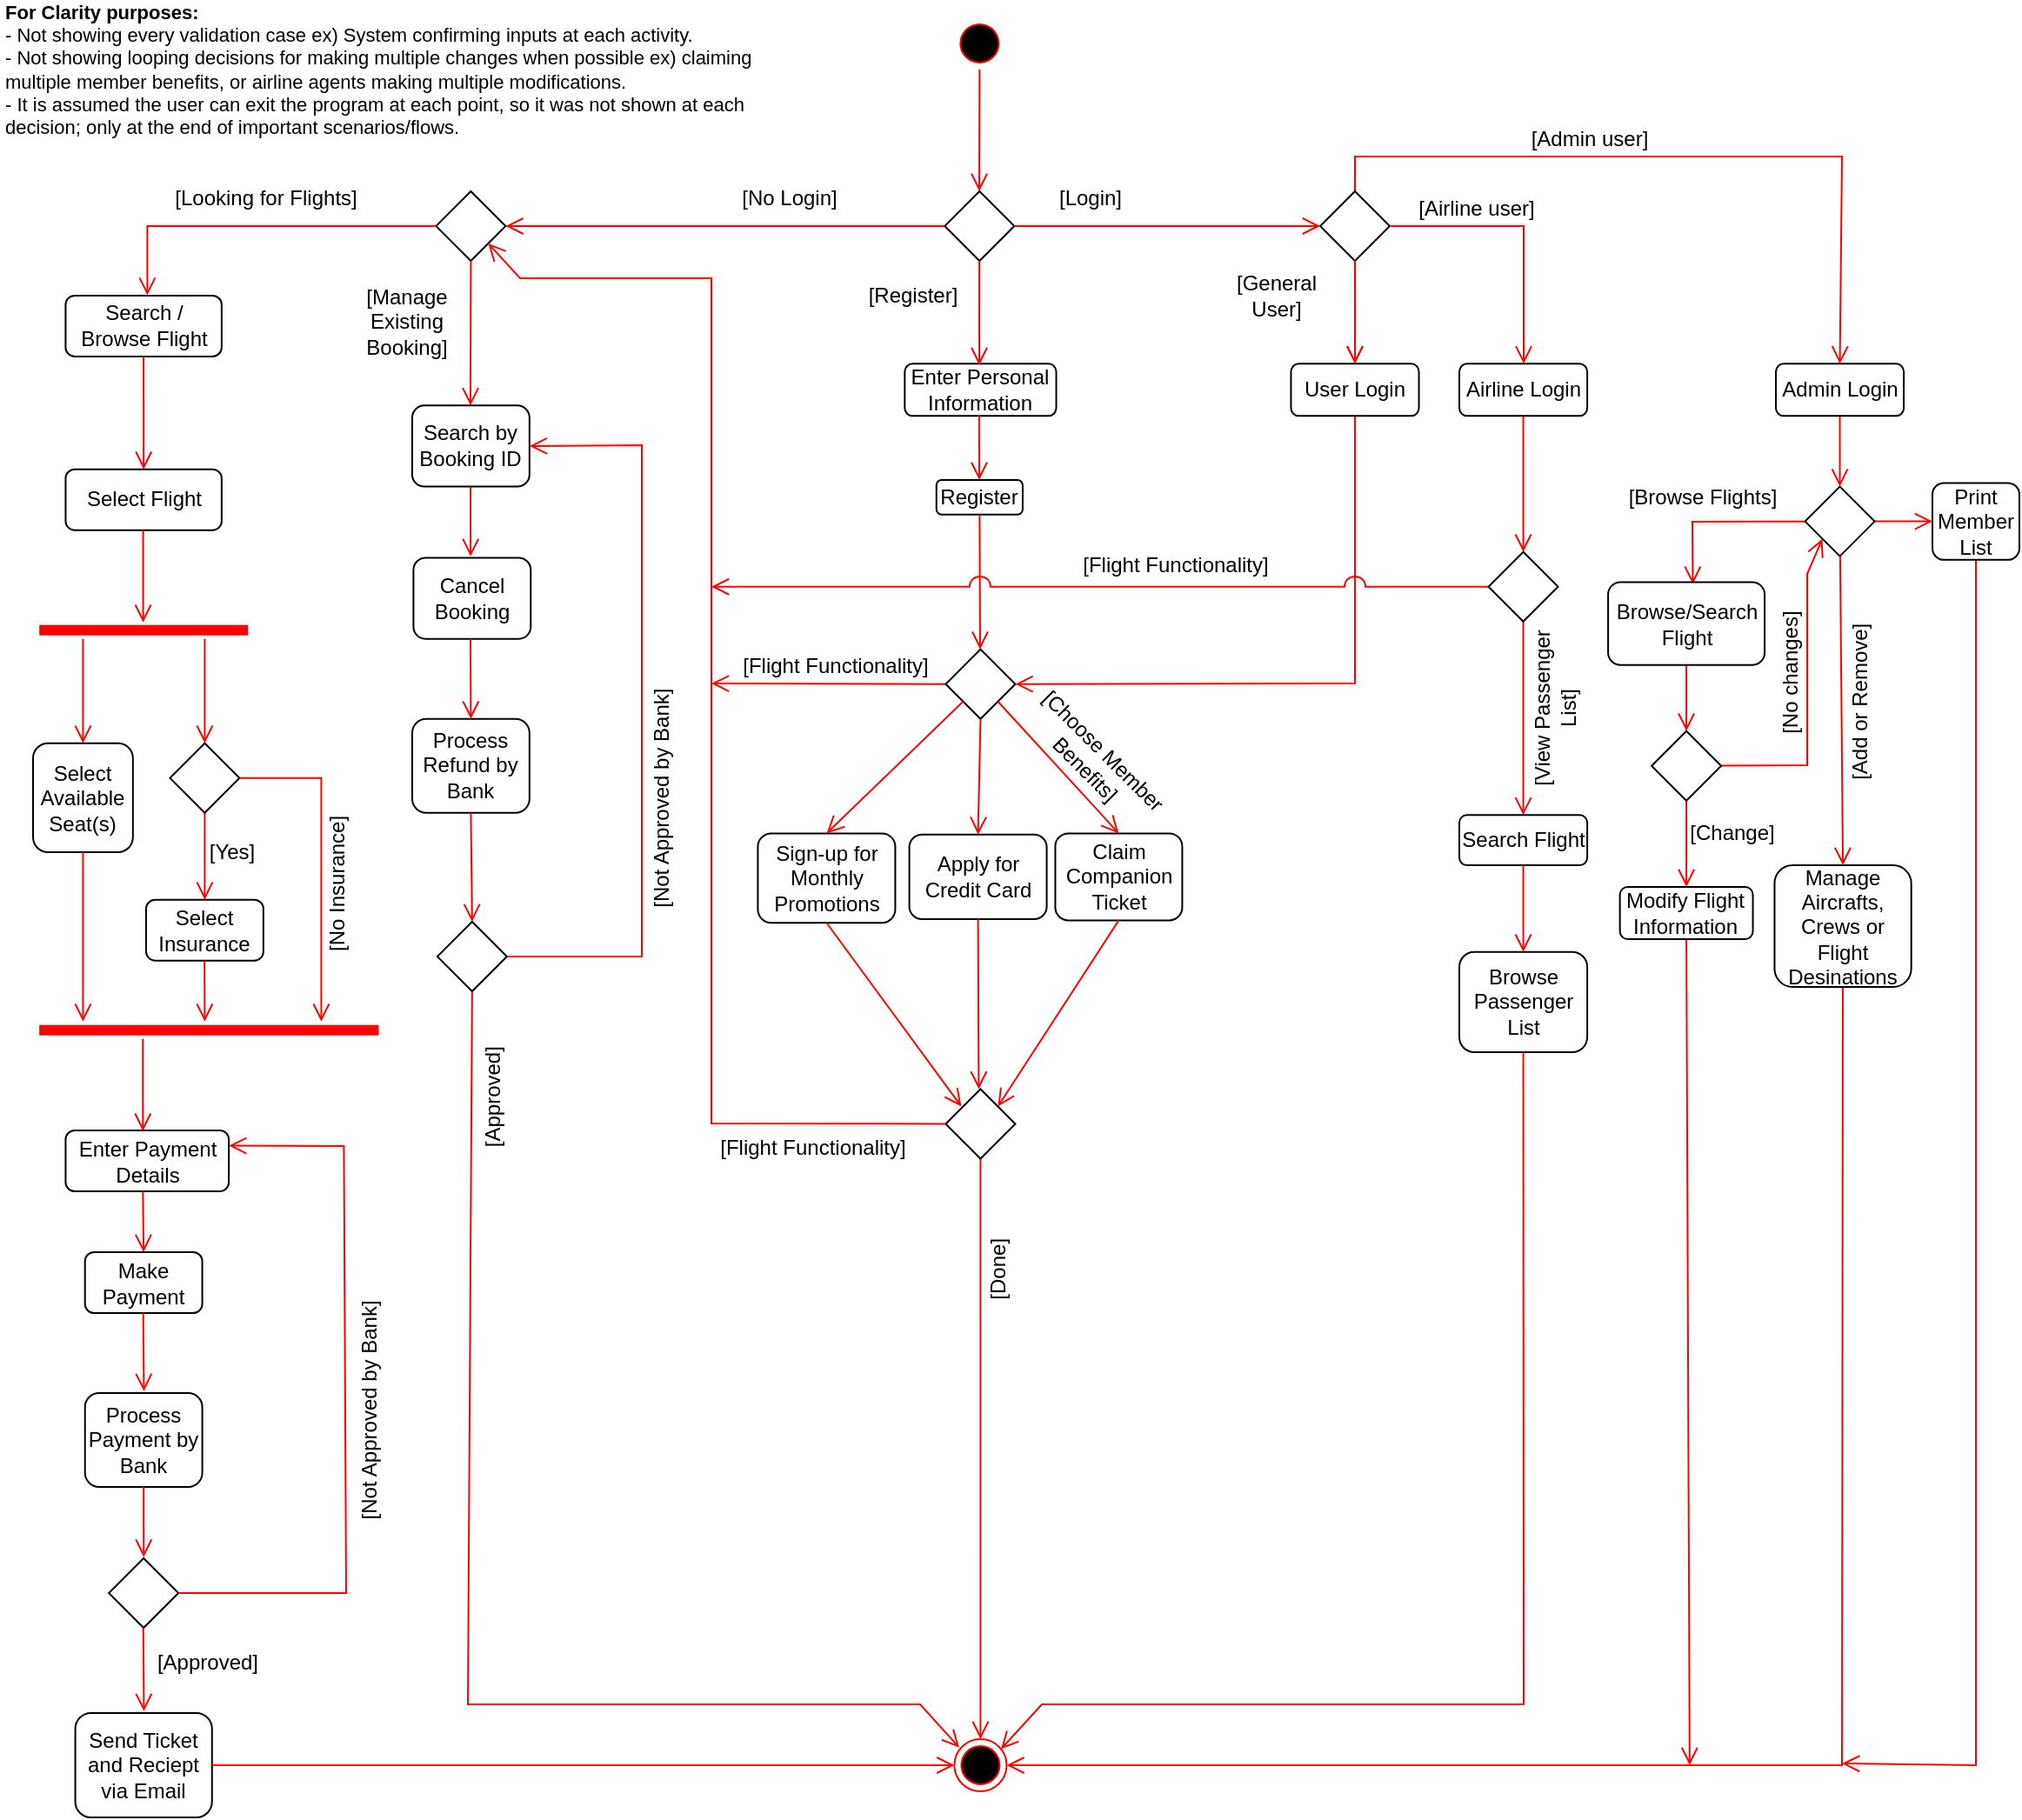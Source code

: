 <mxfile version="22.1.3" type="google">
  <diagram name="Page-1" id="e7e014a7-5840-1c2e-5031-d8a46d1fe8dd">
    <mxGraphModel grid="1" page="1" gridSize="10" guides="1" tooltips="1" connect="1" arrows="1" fold="1" pageScale="1" pageWidth="1169" pageHeight="826" background="none" math="0" shadow="0">
      <root>
        <mxCell id="0" />
        <mxCell id="1" parent="0" />
        <mxCell id="AI0DfgR88YhLpMmkbT6Z-55" value="" style="ellipse;shape=startState;fillColor=#000000;strokeColor=#ff0000;" vertex="1" parent="1">
          <mxGeometry x="549.17" y="-810" width="30" height="30" as="geometry" />
        </mxCell>
        <mxCell id="AI0DfgR88YhLpMmkbT6Z-56" value="" style="edgeStyle=elbowEdgeStyle;elbow=horizontal;verticalAlign=bottom;endArrow=open;endSize=8;strokeColor=#FF0000;endFill=1;rounded=0;exitX=0.5;exitY=1;exitDx=0;exitDy=0;" edge="1" parent="1" source="AI0DfgR88YhLpMmkbT6Z-55">
          <mxGeometry x="40" y="20" as="geometry">
            <mxPoint x="564.109" y="-710" as="targetPoint" />
            <mxPoint x="564.049" y="-750.007" as="sourcePoint" />
          </mxGeometry>
        </mxCell>
        <mxCell id="AI0DfgR88YhLpMmkbT6Z-76" value="" style="ellipse;shape=endState;fillColor=#000000;strokeColor=#ff0000" vertex="1" parent="1">
          <mxGeometry x="549.72" y="180" width="30" height="30" as="geometry" />
        </mxCell>
        <mxCell id="AI0DfgR88YhLpMmkbT6Z-80" value="" style="rhombus;whiteSpace=wrap;html=1;" vertex="1" parent="1">
          <mxGeometry x="544.17" y="-710" width="40" height="40" as="geometry" />
        </mxCell>
        <mxCell id="AI0DfgR88YhLpMmkbT6Z-107" value="" style="edgeStyle=elbowEdgeStyle;elbow=horizontal;verticalAlign=bottom;endArrow=open;endSize=8;strokeColor=#FF0000;endFill=1;rounded=0;exitX=0;exitY=0.5;exitDx=0;exitDy=0;entryX=1;entryY=0.5;entryDx=0;entryDy=0;" edge="1" parent="1" source="AI0DfgR88YhLpMmkbT6Z-80" target="AI0DfgR88YhLpMmkbT6Z-168">
          <mxGeometry x="40" y="20" as="geometry">
            <mxPoint x="301.71" y="-690" as="targetPoint" />
            <mxPoint x="446.71" y="-660" as="sourcePoint" />
          </mxGeometry>
        </mxCell>
        <mxCell id="AI0DfgR88YhLpMmkbT6Z-119" value="[Manage Existing Booking]" style="text;html=1;strokeColor=none;fillColor=none;align=center;verticalAlign=middle;whiteSpace=wrap;rounded=0;rotation=0;" vertex="1" parent="1">
          <mxGeometry x="203.71" y="-650.06" width="62" height="30" as="geometry" />
        </mxCell>
        <mxCell id="AI0DfgR88YhLpMmkbT6Z-168" value="" style="rhombus;whiteSpace=wrap;html=1;" vertex="1" parent="1">
          <mxGeometry x="251.71" y="-710" width="40" height="40" as="geometry" />
        </mxCell>
        <mxCell id="AI0DfgR88YhLpMmkbT6Z-172" value="[Looking for Flights]" style="text;html=1;strokeColor=none;fillColor=none;align=center;verticalAlign=middle;whiteSpace=wrap;rounded=0;rotation=0;" vertex="1" parent="1">
          <mxGeometry x="98.71" y="-715.74" width="110" height="20" as="geometry" />
        </mxCell>
        <mxCell id="AI0DfgR88YhLpMmkbT6Z-173" value="[No Login]" style="text;html=1;strokeColor=none;fillColor=none;align=center;verticalAlign=middle;whiteSpace=wrap;rounded=0;" vertex="1" parent="1">
          <mxGeometry x="410.0" y="-715.74" width="90" height="20" as="geometry" />
        </mxCell>
        <mxCell id="AI0DfgR88YhLpMmkbT6Z-178" value="" style="edgeStyle=elbowEdgeStyle;elbow=horizontal;verticalAlign=bottom;endArrow=open;endSize=8;strokeColor=#FF0000;endFill=1;rounded=0;exitX=0;exitY=0.5;exitDx=0;exitDy=0;entryX=0.529;entryY=-0.004;entryDx=0;entryDy=0;entryPerimeter=0;" edge="1" parent="1" source="AI0DfgR88YhLpMmkbT6Z-168" target="AI0DfgR88YhLpMmkbT6Z-179">
          <mxGeometry x="40" y="20" as="geometry">
            <mxPoint x="103.71" y="-650" as="targetPoint" />
            <mxPoint x="206.71" y="-690.32" as="sourcePoint" />
            <Array as="points">
              <mxPoint x="85.71" y="-680" />
            </Array>
          </mxGeometry>
        </mxCell>
        <mxCell id="AI0DfgR88YhLpMmkbT6Z-179" value="Search / Browse Flight" style="rounded=1;whiteSpace=wrap;html=1;" vertex="1" parent="1">
          <mxGeometry x="38.71" y="-650.06" width="89.73" height="35" as="geometry" />
        </mxCell>
        <mxCell id="S2El4AXlV4LIr7-H3Zzx-1" value="" style="endArrow=open;html=1;rounded=0;exitX=0.5;exitY=1;exitDx=0;exitDy=0;entryX=0.5;entryY=0;entryDx=0;entryDy=0;verticalAlign=bottom;strokeColor=#FF0000;endSize=8;endFill=1;" edge="1" parent="1" source="AI0DfgR88YhLpMmkbT6Z-179" target="S2El4AXlV4LIr7-H3Zzx-6">
          <mxGeometry width="50" height="50" relative="1" as="geometry">
            <mxPoint x="378.71" y="-410" as="sourcePoint" />
            <mxPoint x="83.71" y="-480" as="targetPoint" />
          </mxGeometry>
        </mxCell>
        <mxCell id="S2El4AXlV4LIr7-H3Zzx-6" value="Select Flight" style="rounded=1;whiteSpace=wrap;html=1;" vertex="1" parent="1">
          <mxGeometry x="38.72" y="-550.13" width="89.73" height="35" as="geometry" />
        </mxCell>
        <mxCell id="S2El4AXlV4LIr7-H3Zzx-8" value="" style="shape=line;html=1;strokeWidth=6;strokeColor=#ff0000;" vertex="1" parent="1">
          <mxGeometry x="23.59" y="-462.63" width="120" height="10" as="geometry" />
        </mxCell>
        <mxCell id="S2El4AXlV4LIr7-H3Zzx-10" value="" style="endArrow=open;html=1;rounded=0;exitX=0.5;exitY=1;exitDx=0;exitDy=0;entryX=0.5;entryY=0;entryDx=0;entryDy=0;verticalAlign=bottom;strokeColor=#FF0000;endSize=8;endFill=1;" edge="1" parent="1">
          <mxGeometry width="50" height="50" relative="1" as="geometry">
            <mxPoint x="83.29" y="-515.13" as="sourcePoint" />
            <mxPoint x="83.29" y="-462.13" as="targetPoint" />
          </mxGeometry>
        </mxCell>
        <mxCell id="S2El4AXlV4LIr7-H3Zzx-12" value="" style="endArrow=open;html=1;rounded=0;exitX=0.5;exitY=1;exitDx=0;exitDy=0;entryX=0.5;entryY=0;entryDx=0;entryDy=0;verticalAlign=bottom;strokeColor=#FF0000;endSize=8;endFill=1;" edge="1" parent="1">
          <mxGeometry width="50" height="50" relative="1" as="geometry">
            <mxPoint x="48.71" y="-452.63" as="sourcePoint" />
            <mxPoint x="48.71" y="-392.63" as="targetPoint" />
          </mxGeometry>
        </mxCell>
        <mxCell id="S2El4AXlV4LIr7-H3Zzx-13" value="" style="endArrow=open;html=1;rounded=0;exitX=0.5;exitY=1;exitDx=0;exitDy=0;entryX=0.5;entryY=0;entryDx=0;entryDy=0;verticalAlign=bottom;strokeColor=#FF0000;endSize=8;endFill=1;" edge="1" parent="1" target="S2El4AXlV4LIr7-H3Zzx-15">
          <mxGeometry width="50" height="50" relative="1" as="geometry">
            <mxPoint x="118.71" y="-452.63" as="sourcePoint" />
            <mxPoint x="118.71" y="-399.63" as="targetPoint" />
          </mxGeometry>
        </mxCell>
        <mxCell id="S2El4AXlV4LIr7-H3Zzx-23" value="" style="edgeStyle=orthogonalEdgeStyle;rounded=0;orthogonalLoop=1;jettySize=auto;html=1;endArrow=open;verticalAlign=bottom;strokeColor=#FF0000;endSize=8;endFill=1;" edge="1" parent="1" source="S2El4AXlV4LIr7-H3Zzx-15" target="S2El4AXlV4LIr7-H3Zzx-18">
          <mxGeometry relative="1" as="geometry" />
        </mxCell>
        <mxCell id="S2El4AXlV4LIr7-H3Zzx-15" value="" style="rhombus;whiteSpace=wrap;html=1;" vertex="1" parent="1">
          <mxGeometry x="98.71" y="-392.63" width="40" height="40" as="geometry" />
        </mxCell>
        <mxCell id="S2El4AXlV4LIr7-H3Zzx-17" value="Select Available Seat(s)" style="rounded=1;whiteSpace=wrap;html=1;" vertex="1" parent="1">
          <mxGeometry x="20.0" y="-392.63" width="57.43" height="62.63" as="geometry" />
        </mxCell>
        <mxCell id="S2El4AXlV4LIr7-H3Zzx-18" value="Select Insurance" style="rounded=1;whiteSpace=wrap;html=1;" vertex="1" parent="1">
          <mxGeometry x="85.0" y="-302.63" width="67.43" height="35" as="geometry" />
        </mxCell>
        <mxCell id="S2El4AXlV4LIr7-H3Zzx-19" value="" style="shape=line;html=1;strokeWidth=6;strokeColor=#ff0000;" vertex="1" parent="1">
          <mxGeometry x="23.57" y="-232.63" width="195.14" height="10" as="geometry" />
        </mxCell>
        <mxCell id="S2El4AXlV4LIr7-H3Zzx-20" value="" style="endArrow=open;html=1;rounded=0;verticalAlign=bottom;strokeColor=#FF0000;endSize=8;endFill=1;" edge="1" parent="1">
          <mxGeometry width="50" height="50" relative="1" as="geometry">
            <mxPoint x="138.71" y="-372.63" as="sourcePoint" />
            <mxPoint x="185.71" y="-232.63" as="targetPoint" />
            <Array as="points">
              <mxPoint x="185.71" y="-372.63" />
            </Array>
          </mxGeometry>
        </mxCell>
        <mxCell id="S2El4AXlV4LIr7-H3Zzx-24" value="" style="endArrow=open;html=1;rounded=0;exitX=0.5;exitY=1;exitDx=0;exitDy=0;verticalAlign=bottom;strokeColor=#FF0000;endSize=8;endFill=1;" edge="1" parent="1">
          <mxGeometry width="50" height="50" relative="1" as="geometry">
            <mxPoint x="118.59" y="-267.63" as="sourcePoint" />
            <mxPoint x="118.71" y="-232.63" as="targetPoint" />
          </mxGeometry>
        </mxCell>
        <mxCell id="S2El4AXlV4LIr7-H3Zzx-25" value="" style="endArrow=open;html=1;rounded=0;exitX=0.5;exitY=1;exitDx=0;exitDy=0;verticalAlign=bottom;strokeColor=#FF0000;endSize=8;endFill=1;" edge="1" parent="1" source="S2El4AXlV4LIr7-H3Zzx-17">
          <mxGeometry width="50" height="50" relative="1" as="geometry">
            <mxPoint x="48.59" y="-267.63" as="sourcePoint" />
            <mxPoint x="48.71" y="-232.63" as="targetPoint" />
          </mxGeometry>
        </mxCell>
        <mxCell id="S2El4AXlV4LIr7-H3Zzx-26" value="" style="endArrow=open;html=1;rounded=0;exitX=0.5;exitY=1;exitDx=0;exitDy=0;entryX=0.5;entryY=0;entryDx=0;entryDy=0;verticalAlign=bottom;strokeColor=#FF0000;endSize=8;endFill=1;" edge="1" parent="1">
          <mxGeometry width="50" height="50" relative="1" as="geometry">
            <mxPoint x="83.14" y="-222.63" as="sourcePoint" />
            <mxPoint x="83.14" y="-169.63" as="targetPoint" />
          </mxGeometry>
        </mxCell>
        <mxCell id="S2El4AXlV4LIr7-H3Zzx-28" value="[No Insurance]" style="text;html=1;strokeColor=none;fillColor=none;align=center;verticalAlign=middle;whiteSpace=wrap;rounded=0;rotation=-90;" vertex="1" parent="1">
          <mxGeometry x="152.43" y="-322.63" width="86.28" height="20" as="geometry" />
        </mxCell>
        <mxCell id="S2El4AXlV4LIr7-H3Zzx-32" value="Enter Payment Details" style="rounded=1;whiteSpace=wrap;html=1;" vertex="1" parent="1">
          <mxGeometry x="38.72" y="-170" width="93.85" height="35" as="geometry" />
        </mxCell>
        <mxCell id="S2El4AXlV4LIr7-H3Zzx-33" value="" style="endArrow=classic;html=1;rounded=0;exitX=0.5;exitY=1;exitDx=0;exitDy=0;entryX=0.5;entryY=0;entryDx=0;entryDy=0;" edge="1" parent="1" source="S2El4AXlV4LIr7-H3Zzx-34">
          <mxGeometry width="50" height="50" relative="1" as="geometry">
            <mxPoint x="83.16" y="-135" as="sourcePoint" />
            <mxPoint x="83.16" y="-82" as="targetPoint" />
          </mxGeometry>
        </mxCell>
        <mxCell id="S2El4AXlV4LIr7-H3Zzx-35" value="" style="endArrow=open;html=1;rounded=0;exitX=0.5;exitY=1;exitDx=0;exitDy=0;entryX=0.5;entryY=0;entryDx=0;entryDy=0;verticalAlign=bottom;strokeColor=#FF0000;endSize=8;endFill=1;" edge="1" parent="1" target="S2El4AXlV4LIr7-H3Zzx-34">
          <mxGeometry width="50" height="50" relative="1" as="geometry">
            <mxPoint x="83.16" y="-135" as="sourcePoint" />
            <mxPoint x="83.16" y="-82" as="targetPoint" />
          </mxGeometry>
        </mxCell>
        <mxCell id="S2El4AXlV4LIr7-H3Zzx-34" value="Make Payment" style="rounded=1;whiteSpace=wrap;html=1;" vertex="1" parent="1">
          <mxGeometry x="49.86" y="-100" width="67.43" height="35" as="geometry" />
        </mxCell>
        <mxCell id="S2El4AXlV4LIr7-H3Zzx-40" value="" style="endArrow=open;html=1;rounded=0;exitX=0.5;exitY=1;exitDx=0;exitDy=0;entryX=0.5;entryY=0;entryDx=0;entryDy=0;verticalAlign=bottom;strokeColor=#FF0000;endSize=8;endFill=1;" edge="1" parent="1">
          <mxGeometry width="50" height="50" relative="1" as="geometry">
            <mxPoint x="83.34" y="-65" as="sourcePoint" />
            <mxPoint x="83.75" y="-20" as="targetPoint" />
          </mxGeometry>
        </mxCell>
        <mxCell id="S2El4AXlV4LIr7-H3Zzx-41" value="Process Payment by Bank" style="rounded=1;whiteSpace=wrap;html=1;" vertex="1" parent="1">
          <mxGeometry x="49.87" y="-19" width="67.43" height="54" as="geometry" />
        </mxCell>
        <mxCell id="S2El4AXlV4LIr7-H3Zzx-43" value="[Yes]" style="text;html=1;strokeColor=none;fillColor=none;align=center;verticalAlign=middle;whiteSpace=wrap;rounded=0;" vertex="1" parent="1">
          <mxGeometry x="122.3" y="-340" width="25.13" height="20" as="geometry" />
        </mxCell>
        <mxCell id="S2El4AXlV4LIr7-H3Zzx-44" value="" style="rhombus;whiteSpace=wrap;html=1;" vertex="1" parent="1">
          <mxGeometry x="63.59" y="76" width="40" height="40" as="geometry" />
        </mxCell>
        <mxCell id="S2El4AXlV4LIr7-H3Zzx-45" value="" style="endArrow=open;html=1;rounded=0;entryX=0.501;entryY=-0.017;entryDx=0;entryDy=0;entryPerimeter=0;exitX=0.5;exitY=1;exitDx=0;exitDy=0;verticalAlign=bottom;strokeColor=#FF0000;endSize=8;endFill=1;" edge="1" parent="1" source="S2El4AXlV4LIr7-H3Zzx-41" target="S2El4AXlV4LIr7-H3Zzx-44">
          <mxGeometry width="50" height="50" relative="1" as="geometry">
            <mxPoint x="83.71" y="46" as="sourcePoint" />
            <mxPoint x="83.78" y="72" as="targetPoint" />
          </mxGeometry>
        </mxCell>
        <mxCell id="S2El4AXlV4LIr7-H3Zzx-46" value="" style="endArrow=open;html=1;rounded=0;exitX=1;exitY=0.5;exitDx=0;exitDy=0;entryX=1;entryY=0.25;entryDx=0;entryDy=0;verticalAlign=bottom;strokeColor=#FF0000;endSize=8;endFill=1;" edge="1" parent="1" source="S2El4AXlV4LIr7-H3Zzx-44" target="S2El4AXlV4LIr7-H3Zzx-32">
          <mxGeometry width="50" height="50" relative="1" as="geometry">
            <mxPoint x="103.59" y="170" as="sourcePoint" />
            <mxPoint x="132.59" y="30" as="targetPoint" />
            <Array as="points">
              <mxPoint x="200" y="96" />
              <mxPoint x="198.71" y="-161" />
            </Array>
          </mxGeometry>
        </mxCell>
        <mxCell id="S2El4AXlV4LIr7-H3Zzx-47" value="[Not Approved by Bank]" style="text;html=1;strokeColor=none;fillColor=none;align=center;verticalAlign=middle;whiteSpace=wrap;rounded=0;rotation=-90;" vertex="1" parent="1">
          <mxGeometry x="138.71" y="-19" width="150" height="20" as="geometry" />
        </mxCell>
        <mxCell id="S2El4AXlV4LIr7-H3Zzx-49" value="" style="endArrow=open;html=1;rounded=0;exitX=0.5;exitY=1;exitDx=0;exitDy=0;entryX=0.501;entryY=-0.017;entryDx=0;entryDy=0;entryPerimeter=0;verticalAlign=bottom;strokeColor=#FF0000;endSize=8;endFill=1;" edge="1" parent="1">
          <mxGeometry width="50" height="50" relative="1" as="geometry">
            <mxPoint x="83.4" y="116" as="sourcePoint" />
            <mxPoint x="83.74" y="164" as="targetPoint" />
          </mxGeometry>
        </mxCell>
        <mxCell id="S2El4AXlV4LIr7-H3Zzx-50" value="[Approved]" style="text;html=1;strokeColor=none;fillColor=none;align=center;verticalAlign=middle;whiteSpace=wrap;rounded=0;rotation=0;" vertex="1" parent="1">
          <mxGeometry x="85.43" y="126" width="71.42" height="20" as="geometry" />
        </mxCell>
        <mxCell id="S2El4AXlV4LIr7-H3Zzx-52" value="Send Ticket and Reciept via Email" style="rounded=1;whiteSpace=wrap;html=1;" vertex="1" parent="1">
          <mxGeometry x="44.29" y="165" width="78.6" height="60" as="geometry" />
        </mxCell>
        <mxCell id="S2El4AXlV4LIr7-H3Zzx-55" value="" style="endArrow=open;html=1;rounded=0;exitX=1;exitY=0.5;exitDx=0;exitDy=0;entryX=0;entryY=0.5;entryDx=0;entryDy=0;verticalAlign=bottom;strokeColor=#FF0000;endSize=8;endFill=1;" edge="1" parent="1" source="S2El4AXlV4LIr7-H3Zzx-52" target="AI0DfgR88YhLpMmkbT6Z-76">
          <mxGeometry width="50" height="50" relative="1" as="geometry">
            <mxPoint x="243.71" y="256" as="sourcePoint" />
            <mxPoint x="244.05" y="304" as="targetPoint" />
          </mxGeometry>
        </mxCell>
        <mxCell id="S2El4AXlV4LIr7-H3Zzx-61" value="" style="edgeStyle=elbowEdgeStyle;elbow=horizontal;verticalAlign=bottom;endArrow=open;endSize=8;strokeColor=#FF0000;endFill=1;rounded=0;exitX=0.5;exitY=1;exitDx=0;exitDy=0;" edge="1" parent="1" source="AI0DfgR88YhLpMmkbT6Z-168" target="S2El4AXlV4LIr7-H3Zzx-60">
          <mxGeometry x="40" y="20" as="geometry">
            <mxPoint x="273.71" y="-390" as="targetPoint" />
            <mxPoint x="271.71" y="-670" as="sourcePoint" />
            <Array as="points" />
          </mxGeometry>
        </mxCell>
        <mxCell id="S2El4AXlV4LIr7-H3Zzx-60" value="Search by Booking ID" style="rounded=1;whiteSpace=wrap;html=1;" vertex="1" parent="1">
          <mxGeometry x="237.99" y="-586.82" width="67.43" height="46.63" as="geometry" />
        </mxCell>
        <mxCell id="S2El4AXlV4LIr7-H3Zzx-63" value="" style="endArrow=open;html=1;rounded=0;labelBackgroundColor=default;strokeColor=#FF0000;align=center;verticalAlign=bottom;fontFamily=Helvetica;fontSize=11;fontColor=default;endSize=8;shape=connector;elbow=horizontal;endFill=1;" edge="1" parent="1">
          <mxGeometry width="50" height="50" relative="1" as="geometry">
            <mxPoint x="271.57" y="-540.07" as="sourcePoint" />
            <mxPoint x="271.57" y="-500.07" as="targetPoint" />
          </mxGeometry>
        </mxCell>
        <mxCell id="S2El4AXlV4LIr7-H3Zzx-65" value="Cancel Booking" style="rounded=1;whiteSpace=wrap;html=1;" vertex="1" parent="1">
          <mxGeometry x="238.71" y="-499.26" width="67.43" height="46.63" as="geometry" />
        </mxCell>
        <mxCell id="S2El4AXlV4LIr7-H3Zzx-66" value="" style="endArrow=open;html=1;rounded=0;exitX=0.5;exitY=1;exitDx=0;exitDy=0;verticalAlign=bottom;strokeColor=#FF0000;endSize=8;endFill=1;entryX=0.093;entryY=0.162;entryDx=0;entryDy=0;entryPerimeter=0;" edge="1" parent="1" source="S2El4AXlV4LIr7-H3Zzx-69" target="AI0DfgR88YhLpMmkbT6Z-76">
          <mxGeometry width="50" height="50" relative="1" as="geometry">
            <mxPoint x="272.07" y="-452.63" as="sourcePoint" />
            <mxPoint x="270" y="220" as="targetPoint" />
            <Array as="points">
              <mxPoint x="270" y="160" />
              <mxPoint x="530" y="160" />
            </Array>
          </mxGeometry>
        </mxCell>
        <mxCell id="S2El4AXlV4LIr7-H3Zzx-68" value="Process Refund by Bank" style="rounded=1;whiteSpace=wrap;html=1;" vertex="1" parent="1">
          <mxGeometry x="237.99" y="-406.63" width="67.43" height="54" as="geometry" />
        </mxCell>
        <mxCell id="S2El4AXlV4LIr7-H3Zzx-70" value="" style="endArrow=open;html=1;rounded=0;exitX=0.5;exitY=1;exitDx=0;exitDy=0;verticalAlign=bottom;strokeColor=#FF0000;endSize=8;endFill=1;entryX=0.5;entryY=0;entryDx=0;entryDy=0;" edge="1" parent="1" source="S2El4AXlV4LIr7-H3Zzx-68" target="S2El4AXlV4LIr7-H3Zzx-69">
          <mxGeometry width="50" height="50" relative="1" as="geometry">
            <mxPoint x="272" y="-353" as="sourcePoint" />
            <mxPoint x="407" y="267" as="targetPoint" />
            <Array as="points" />
          </mxGeometry>
        </mxCell>
        <mxCell id="S2El4AXlV4LIr7-H3Zzx-69" value="" style="rhombus;whiteSpace=wrap;html=1;" vertex="1" parent="1">
          <mxGeometry x="252.43" y="-290" width="40" height="40" as="geometry" />
        </mxCell>
        <mxCell id="S2El4AXlV4LIr7-H3Zzx-71" value="" style="endArrow=open;html=1;rounded=0;exitX=1;exitY=0.5;exitDx=0;exitDy=0;entryX=1;entryY=0.5;entryDx=0;entryDy=0;verticalAlign=bottom;strokeColor=#FF0000;endSize=8;endFill=1;" edge="1" parent="1" source="S2El4AXlV4LIr7-H3Zzx-69" target="S2El4AXlV4LIr7-H3Zzx-60">
          <mxGeometry width="50" height="50" relative="1" as="geometry">
            <mxPoint x="303.71" y="-267.63" as="sourcePoint" />
            <mxPoint x="332.71" y="-407.63" as="targetPoint" />
            <Array as="points">
              <mxPoint x="370" y="-270" />
              <mxPoint x="370" y="-564" />
            </Array>
          </mxGeometry>
        </mxCell>
        <mxCell id="S2El4AXlV4LIr7-H3Zzx-72" value="[Not Approved by Bank]" style="text;html=1;strokeColor=none;fillColor=none;align=center;verticalAlign=middle;whiteSpace=wrap;rounded=0;rotation=-90;" vertex="1" parent="1">
          <mxGeometry x="306.14" y="-371.32" width="150" height="20" as="geometry" />
        </mxCell>
        <mxCell id="S2El4AXlV4LIr7-H3Zzx-73" value="[Approved]" style="text;html=1;strokeColor=none;fillColor=none;align=center;verticalAlign=middle;whiteSpace=wrap;rounded=0;rotation=-90;" vertex="1" parent="1">
          <mxGeometry x="252.43" y="-200" width="64.29" height="20" as="geometry" />
        </mxCell>
        <mxCell id="S2El4AXlV4LIr7-H3Zzx-74" value="" style="endArrow=open;html=1;rounded=0;labelBackgroundColor=default;strokeColor=#FF0000;align=center;verticalAlign=bottom;fontFamily=Helvetica;fontSize=11;fontColor=default;endSize=8;shape=connector;elbow=horizontal;endFill=1;entryX=0.5;entryY=0;entryDx=0;entryDy=0;" edge="1" parent="1" target="S2El4AXlV4LIr7-H3Zzx-68">
          <mxGeometry width="50" height="50" relative="1" as="geometry">
            <mxPoint x="271.51" y="-452.63" as="sourcePoint" />
            <mxPoint x="271.51" y="-412.63" as="targetPoint" />
          </mxGeometry>
        </mxCell>
        <mxCell id="AI0DfgR88YhLpMmkbT6Z-87" value="[Register]" style="text;html=1;strokeColor=none;fillColor=none;align=center;verticalAlign=middle;whiteSpace=wrap;rounded=0;rotation=0;" vertex="1" parent="1">
          <mxGeometry x="496.71" y="-660.0" width="58" height="20" as="geometry" />
        </mxCell>
        <mxCell id="AI0DfgR88YhLpMmkbT6Z-153" value="Enter Personal Information" style="rounded=1;whiteSpace=wrap;html=1;rotation=0;" vertex="1" parent="1">
          <mxGeometry x="521.17" y="-610.82" width="87.09" height="30" as="geometry" />
        </mxCell>
        <mxCell id="AI0DfgR88YhLpMmkbT6Z-155" value="Register" style="rounded=1;whiteSpace=wrap;html=1;rotation=0;" vertex="1" parent="1">
          <mxGeometry x="539.38" y="-544" width="49.59" height="19.87" as="geometry" />
        </mxCell>
        <mxCell id="S2El4AXlV4LIr7-H3Zzx-169" style="edgeStyle=none;shape=connector;rounded=0;orthogonalLoop=1;jettySize=auto;html=1;labelBackgroundColor=default;strokeColor=#FF0000;align=center;verticalAlign=bottom;fontFamily=Helvetica;fontSize=11;fontColor=default;endArrow=open;endFill=1;endSize=8;elbow=horizontal;" edge="1" parent="1" source="AI0DfgR88YhLpMmkbT6Z-156">
          <mxGeometry relative="1" as="geometry">
            <mxPoint x="410" y="-427" as="targetPoint" />
          </mxGeometry>
        </mxCell>
        <mxCell id="AI0DfgR88YhLpMmkbT6Z-156" value="" style="rhombus;whiteSpace=wrap;html=1;rotation=90;" vertex="1" parent="1">
          <mxGeometry x="544.72" y="-446.63" width="40" height="40" as="geometry" />
        </mxCell>
        <mxCell id="AI0DfgR88YhLpMmkbT6Z-193" value="[View Passenger List]" style="text;html=1;strokeColor=none;fillColor=none;align=center;verticalAlign=middle;whiteSpace=wrap;rounded=0;rotation=-90;" vertex="1" parent="1">
          <mxGeometry x="840" y="-423" width="110" height="20" as="geometry" />
        </mxCell>
        <mxCell id="AI0DfgR88YhLpMmkbT6Z-194" value="Claim Companion Ticket" style="rounded=1;whiteSpace=wrap;html=1;rotation=0;" vertex="1" parent="1">
          <mxGeometry x="607.71" y="-340.81" width="73" height="50" as="geometry" />
        </mxCell>
        <mxCell id="AI0DfgR88YhLpMmkbT6Z-195" value="Apply for Credit Card" style="rounded=1;whiteSpace=wrap;html=1;rotation=0;" vertex="1" parent="1">
          <mxGeometry x="523.8" y="-340.13" width="79" height="48.63" as="geometry" />
        </mxCell>
        <mxCell id="AI0DfgR88YhLpMmkbT6Z-196" value="Sign-up for Monthly Promotions" style="rounded=1;whiteSpace=wrap;html=1;rotation=0;" vertex="1" parent="1">
          <mxGeometry x="436.71" y="-340.81" width="79" height="51.44" as="geometry" />
        </mxCell>
        <mxCell id="AI0DfgR88YhLpMmkbT6Z-204" value="" style="endArrow=open;html=1;rounded=0;entryX=0.5;entryY=0;entryDx=0;entryDy=0;exitX=1;exitY=0;exitDx=0;exitDy=0;verticalAlign=bottom;strokeColor=#FF0000;endSize=8;endFill=1;" edge="1" parent="1" source="AI0DfgR88YhLpMmkbT6Z-156" target="AI0DfgR88YhLpMmkbT6Z-194">
          <mxGeometry width="50" height="50" relative="1" as="geometry">
            <mxPoint x="573.71" y="-413.76" as="sourcePoint" />
            <mxPoint x="623.71" y="-363.76" as="targetPoint" />
          </mxGeometry>
        </mxCell>
        <mxCell id="AI0DfgR88YhLpMmkbT6Z-205" value="" style="endArrow=open;html=1;rounded=0;entryX=0.5;entryY=0;entryDx=0;entryDy=0;exitX=1;exitY=0.5;exitDx=0;exitDy=0;verticalAlign=bottom;strokeColor=#FF0000;endSize=8;endFill=1;" edge="1" parent="1" source="AI0DfgR88YhLpMmkbT6Z-156" target="AI0DfgR88YhLpMmkbT6Z-195">
          <mxGeometry width="50" height="50" relative="1" as="geometry">
            <mxPoint x="563.71" y="-422.76" as="sourcePoint" />
            <mxPoint x="603.71" y="-233.76" as="targetPoint" />
          </mxGeometry>
        </mxCell>
        <mxCell id="AI0DfgR88YhLpMmkbT6Z-206" value="" style="endArrow=open;html=1;rounded=0;entryX=0.5;entryY=0;entryDx=0;entryDy=0;exitX=1;exitY=1;exitDx=0;exitDy=0;verticalAlign=bottom;strokeColor=#FF0000;endSize=8;endFill=1;" edge="1" parent="1" source="AI0DfgR88YhLpMmkbT6Z-156" target="AI0DfgR88YhLpMmkbT6Z-196">
          <mxGeometry width="50" height="50" relative="1" as="geometry">
            <mxPoint x="553.71" y="-412.76" as="sourcePoint" />
            <mxPoint x="553.71" y="-233.76" as="targetPoint" />
          </mxGeometry>
        </mxCell>
        <mxCell id="S2El4AXlV4LIr7-H3Zzx-168" style="edgeStyle=none;shape=connector;rounded=0;orthogonalLoop=1;jettySize=auto;html=1;labelBackgroundColor=default;strokeColor=#FF0000;align=center;verticalAlign=bottom;fontFamily=Helvetica;fontSize=11;fontColor=default;endArrow=open;endFill=1;endSize=8;elbow=horizontal;entryX=0.5;entryY=0;entryDx=0;entryDy=0;" edge="1" parent="1" source="AI0DfgR88YhLpMmkbT6Z-208" target="AI0DfgR88YhLpMmkbT6Z-76">
          <mxGeometry relative="1" as="geometry">
            <mxPoint x="564.71" y="130.0" as="targetPoint" />
          </mxGeometry>
        </mxCell>
        <mxCell id="AI0DfgR88YhLpMmkbT6Z-208" value="" style="rhombus;whiteSpace=wrap;html=1;rotation=90;" vertex="1" parent="1">
          <mxGeometry x="544.71" y="-193.76" width="40" height="40" as="geometry" />
        </mxCell>
        <mxCell id="AI0DfgR88YhLpMmkbT6Z-210" value="" style="endArrow=open;html=1;rounded=0;entryX=0;entryY=0;entryDx=0;entryDy=0;exitX=0.5;exitY=1;exitDx=0;exitDy=0;verticalAlign=bottom;strokeColor=#FF0000;endSize=8;endFill=1;" edge="1" parent="1" source="AI0DfgR88YhLpMmkbT6Z-194" target="AI0DfgR88YhLpMmkbT6Z-208">
          <mxGeometry width="50" height="50" relative="1" as="geometry">
            <mxPoint x="563.71" y="-422.76" as="sourcePoint" />
            <mxPoint x="603.71" y="-353.76" as="targetPoint" />
          </mxGeometry>
        </mxCell>
        <mxCell id="AI0DfgR88YhLpMmkbT6Z-211" value="" style="endArrow=open;html=1;rounded=0;exitX=0.5;exitY=1;exitDx=0;exitDy=0;verticalAlign=bottom;strokeColor=#FF0000;endSize=8;endFill=1;" edge="1" parent="1" source="AI0DfgR88YhLpMmkbT6Z-195">
          <mxGeometry width="50" height="50" relative="1" as="geometry">
            <mxPoint x="603.71" y="-243.76" as="sourcePoint" />
            <mxPoint x="563.71" y="-193.76" as="targetPoint" />
          </mxGeometry>
        </mxCell>
        <mxCell id="AI0DfgR88YhLpMmkbT6Z-212" value="" style="endArrow=open;html=1;rounded=0;exitX=0.5;exitY=1;exitDx=0;exitDy=0;verticalAlign=bottom;strokeColor=#FF0000;endSize=8;endFill=1;" edge="1" parent="1" source="AI0DfgR88YhLpMmkbT6Z-196">
          <mxGeometry width="50" height="50" relative="1" as="geometry">
            <mxPoint x="553.71" y="-243.76" as="sourcePoint" />
            <mxPoint x="553.71" y="-183.76" as="targetPoint" />
          </mxGeometry>
        </mxCell>
        <mxCell id="AI0DfgR88YhLpMmkbT6Z-222" value="[Flight Functionality]" style="text;html=1;strokeColor=none;fillColor=none;align=center;verticalAlign=middle;whiteSpace=wrap;rounded=0;rotation=0;" vertex="1" parent="1">
          <mxGeometry x="410" y="-170" width="116.71" height="20" as="geometry" />
        </mxCell>
        <mxCell id="S2El4AXlV4LIr7-H3Zzx-4" value="" style="endArrow=none;html=1;rounded=0;entryX=0.5;entryY=1;entryDx=0;entryDy=0;verticalAlign=bottom;strokeColor=#FF0000;endSize=8;endFill=0;startArrow=open;startFill=0;exitX=1;exitY=1;exitDx=0;exitDy=0;startSize=8;" edge="1" parent="1" source="AI0DfgR88YhLpMmkbT6Z-168" target="AI0DfgR88YhLpMmkbT6Z-208">
          <mxGeometry width="50" height="50" relative="1" as="geometry">
            <mxPoint x="457" y="-126" as="sourcePoint" />
            <mxPoint x="497" y="-36" as="targetPoint" />
            <Array as="points">
              <mxPoint x="300" y="-660" />
              <mxPoint x="410" y="-660" />
              <mxPoint x="410" y="-174" />
            </Array>
          </mxGeometry>
        </mxCell>
        <mxCell id="S2El4AXlV4LIr7-H3Zzx-79" value="" style="edgeStyle=elbowEdgeStyle;elbow=horizontal;verticalAlign=bottom;endArrow=open;endSize=8;strokeColor=#FF0000;endFill=1;rounded=0;exitX=0.5;exitY=1;exitDx=0;exitDy=0;" edge="1" parent="1">
          <mxGeometry x="40" y="20" as="geometry">
            <mxPoint x="564" y="-610" as="targetPoint" />
            <mxPoint x="564.03" y="-669.82" as="sourcePoint" />
            <Array as="points" />
          </mxGeometry>
        </mxCell>
        <mxCell id="S2El4AXlV4LIr7-H3Zzx-80" value="[Login]" style="text;html=1;strokeColor=none;fillColor=none;align=center;verticalAlign=middle;whiteSpace=wrap;rounded=0;rotation=0;" vertex="1" parent="1">
          <mxGeometry x="602.8" y="-715.74" width="50" height="20" as="geometry" />
        </mxCell>
        <mxCell id="S2El4AXlV4LIr7-H3Zzx-90" value="" style="edgeStyle=elbowEdgeStyle;elbow=horizontal;verticalAlign=bottom;endArrow=open;endSize=8;strokeColor=#FF0000;endFill=1;rounded=0;exitX=0.491;exitY=0.976;exitDx=0;exitDy=0;entryX=0.5;entryY=0;entryDx=0;entryDy=0;exitPerimeter=0;" edge="1" parent="1" source="AI0DfgR88YhLpMmkbT6Z-153" target="AI0DfgR88YhLpMmkbT6Z-155">
          <mxGeometry x="40" y="20" as="geometry">
            <mxPoint x="563.18" y="-497.82" as="targetPoint" />
            <mxPoint x="563.18" y="-580.82" as="sourcePoint" />
            <Array as="points" />
          </mxGeometry>
        </mxCell>
        <mxCell id="S2El4AXlV4LIr7-H3Zzx-91" value="" style="edgeStyle=elbowEdgeStyle;elbow=horizontal;verticalAlign=bottom;endArrow=open;endSize=8;strokeColor=#FF0000;endFill=1;rounded=0;exitX=0.5;exitY=1;exitDx=0;exitDy=0;entryX=0;entryY=0.5;entryDx=0;entryDy=0;" edge="1" parent="1" source="AI0DfgR88YhLpMmkbT6Z-155" target="AI0DfgR88YhLpMmkbT6Z-156">
          <mxGeometry x="40" y="20" as="geometry">
            <mxPoint x="574" y="-510" as="targetPoint" />
            <mxPoint x="574" y="-548" as="sourcePoint" />
            <Array as="points" />
          </mxGeometry>
        </mxCell>
        <mxCell id="S2El4AXlV4LIr7-H3Zzx-102" value="" style="edgeStyle=none;shape=connector;rounded=0;orthogonalLoop=1;jettySize=auto;html=1;labelBackgroundColor=default;strokeColor=#FF0000;align=center;verticalAlign=bottom;fontFamily=Helvetica;fontSize=11;fontColor=default;endArrow=open;endFill=1;endSize=8;elbow=horizontal;" edge="1" parent="1" source="S2El4AXlV4LIr7-H3Zzx-93" target="S2El4AXlV4LIr7-H3Zzx-95">
          <mxGeometry relative="1" as="geometry" />
        </mxCell>
        <mxCell id="S2El4AXlV4LIr7-H3Zzx-105" style="edgeStyle=none;shape=connector;rounded=0;orthogonalLoop=1;jettySize=auto;html=1;entryX=0.5;entryY=0;entryDx=0;entryDy=0;labelBackgroundColor=default;strokeColor=#FF0000;align=center;verticalAlign=bottom;fontFamily=Helvetica;fontSize=11;fontColor=default;endArrow=open;endFill=1;endSize=8;elbow=horizontal;" edge="1" parent="1" source="S2El4AXlV4LIr7-H3Zzx-93" target="S2El4AXlV4LIr7-H3Zzx-97">
          <mxGeometry relative="1" as="geometry">
            <Array as="points">
              <mxPoint x="780" y="-730" />
              <mxPoint x="1060" y="-730" />
            </Array>
          </mxGeometry>
        </mxCell>
        <mxCell id="S2El4AXlV4LIr7-H3Zzx-93" value="" style="rhombus;whiteSpace=wrap;html=1;" vertex="1" parent="1">
          <mxGeometry x="760.0" y="-710" width="40" height="40" as="geometry" />
        </mxCell>
        <mxCell id="S2El4AXlV4LIr7-H3Zzx-94" value="" style="edgeStyle=elbowEdgeStyle;elbow=horizontal;verticalAlign=bottom;endArrow=open;endSize=8;strokeColor=#FF0000;endFill=1;rounded=0;entryX=0;entryY=0.5;entryDx=0;entryDy=0;exitX=1;exitY=0.5;exitDx=0;exitDy=0;" edge="1" parent="1" source="AI0DfgR88YhLpMmkbT6Z-80" target="S2El4AXlV4LIr7-H3Zzx-93">
          <mxGeometry x="40" y="20" as="geometry">
            <mxPoint x="574" y="-600" as="targetPoint" />
            <mxPoint x="590" y="-690" as="sourcePoint" />
            <Array as="points" />
          </mxGeometry>
        </mxCell>
        <mxCell id="S2El4AXlV4LIr7-H3Zzx-100" style="edgeStyle=none;shape=connector;rounded=0;orthogonalLoop=1;jettySize=auto;html=1;entryX=0.5;entryY=0;entryDx=0;entryDy=0;labelBackgroundColor=default;strokeColor=#FF0000;align=center;verticalAlign=bottom;fontFamily=Helvetica;fontSize=11;fontColor=default;endArrow=open;endFill=1;endSize=8;elbow=horizontal;" edge="1" parent="1" source="S2El4AXlV4LIr7-H3Zzx-95" target="AI0DfgR88YhLpMmkbT6Z-156">
          <mxGeometry relative="1" as="geometry">
            <Array as="points">
              <mxPoint x="780" y="-427" />
            </Array>
          </mxGeometry>
        </mxCell>
        <mxCell id="S2El4AXlV4LIr7-H3Zzx-95" value="User Login" style="rounded=1;whiteSpace=wrap;html=1;rotation=0;" vertex="1" parent="1">
          <mxGeometry x="743.22" y="-610.82" width="73.55" height="30" as="geometry" />
        </mxCell>
        <mxCell id="S2El4AXlV4LIr7-H3Zzx-109" style="edgeStyle=none;shape=connector;rounded=0;orthogonalLoop=1;jettySize=auto;html=1;labelBackgroundColor=default;strokeColor=#FF0000;align=center;verticalAlign=bottom;fontFamily=Helvetica;fontSize=11;fontColor=default;endArrow=open;endFill=1;endSize=8;elbow=horizontal;entryX=0;entryY=0.5;entryDx=0;entryDy=0;" edge="1" parent="1" source="S2El4AXlV4LIr7-H3Zzx-96" target="S2El4AXlV4LIr7-H3Zzx-110">
          <mxGeometry relative="1" as="geometry">
            <mxPoint x="876.775" y="-500" as="targetPoint" />
          </mxGeometry>
        </mxCell>
        <mxCell id="S2El4AXlV4LIr7-H3Zzx-96" value="Airline Login" style="rounded=1;whiteSpace=wrap;html=1;rotation=0;" vertex="1" parent="1">
          <mxGeometry x="840" y="-610.82" width="73.55" height="30" as="geometry" />
        </mxCell>
        <mxCell id="S2El4AXlV4LIr7-H3Zzx-130" style="edgeStyle=none;shape=connector;rounded=0;orthogonalLoop=1;jettySize=auto;html=1;entryX=0;entryY=0.5;entryDx=0;entryDy=0;labelBackgroundColor=default;strokeColor=#FF0000;align=center;verticalAlign=bottom;fontFamily=Helvetica;fontSize=11;fontColor=default;endArrow=open;endFill=1;endSize=8;elbow=horizontal;" edge="1" parent="1" source="S2El4AXlV4LIr7-H3Zzx-97" target="S2El4AXlV4LIr7-H3Zzx-122">
          <mxGeometry relative="1" as="geometry" />
        </mxCell>
        <mxCell id="S2El4AXlV4LIr7-H3Zzx-97" value="Admin Login" style="rounded=1;whiteSpace=wrap;html=1;rotation=0;" vertex="1" parent="1">
          <mxGeometry x="1022" y="-610.82" width="73.55" height="30" as="geometry" />
        </mxCell>
        <mxCell id="S2El4AXlV4LIr7-H3Zzx-99" value="" style="edgeStyle=elbowEdgeStyle;elbow=horizontal;verticalAlign=bottom;endArrow=open;endSize=8;strokeColor=#FF0000;endFill=1;rounded=0;exitX=0.5;exitY=1;exitDx=0;exitDy=0;" edge="1" parent="1">
          <mxGeometry x="40" y="20" as="geometry">
            <mxPoint x="779.94" y="-610.82" as="targetPoint" />
            <mxPoint x="779.97" y="-670.64" as="sourcePoint" />
            <Array as="points" />
          </mxGeometry>
        </mxCell>
        <mxCell id="S2El4AXlV4LIr7-H3Zzx-101" value="[General User]" style="text;html=1;strokeColor=none;fillColor=none;align=center;verticalAlign=middle;whiteSpace=wrap;rounded=0;rotation=0;" vertex="1" parent="1">
          <mxGeometry x="710" y="-660" width="50" height="20" as="geometry" />
        </mxCell>
        <mxCell id="S2El4AXlV4LIr7-H3Zzx-103" value="" style="edgeStyle=elbowEdgeStyle;elbow=horizontal;verticalAlign=bottom;endArrow=open;endSize=8;strokeColor=#FF0000;endFill=1;rounded=0;exitX=1;exitY=0.5;exitDx=0;exitDy=0;entryX=0.5;entryY=0;entryDx=0;entryDy=0;" edge="1" parent="1" source="S2El4AXlV4LIr7-H3Zzx-93" target="S2El4AXlV4LIr7-H3Zzx-96">
          <mxGeometry x="40" y="20" as="geometry">
            <mxPoint x="789.94" y="-600.82" as="targetPoint" />
            <mxPoint x="789.97" y="-660.64" as="sourcePoint" />
            <Array as="points">
              <mxPoint x="877" y="-660" />
            </Array>
          </mxGeometry>
        </mxCell>
        <mxCell id="S2El4AXlV4LIr7-H3Zzx-106" value="[Admin user]" style="text;html=1;strokeColor=none;fillColor=none;align=center;verticalAlign=middle;whiteSpace=wrap;rounded=0;rotation=0;" vertex="1" parent="1">
          <mxGeometry x="880" y="-750" width="70" height="20" as="geometry" />
        </mxCell>
        <mxCell id="S2El4AXlV4LIr7-H3Zzx-108" value="[Airline user]" style="text;html=1;strokeColor=none;fillColor=none;align=center;verticalAlign=middle;whiteSpace=wrap;rounded=0;rotation=0;" vertex="1" parent="1">
          <mxGeometry x="810" y="-710" width="80" height="20" as="geometry" />
        </mxCell>
        <mxCell id="S2El4AXlV4LIr7-H3Zzx-112" style="edgeStyle=none;shape=connector;rounded=0;orthogonalLoop=1;jettySize=auto;html=1;labelBackgroundColor=default;strokeColor=#FF0000;align=center;verticalAlign=bottom;fontFamily=Helvetica;fontSize=11;fontColor=default;endArrow=open;endFill=1;endSize=8;elbow=horizontal;entryX=0.5;entryY=0;entryDx=0;entryDy=0;" edge="1" parent="1" source="S2El4AXlV4LIr7-H3Zzx-110" target="S2El4AXlV4LIr7-H3Zzx-120">
          <mxGeometry relative="1" as="geometry">
            <mxPoint x="876.77" y="-390" as="targetPoint" />
          </mxGeometry>
        </mxCell>
        <mxCell id="S2El4AXlV4LIr7-H3Zzx-170" style="edgeStyle=none;shape=connector;rounded=0;orthogonalLoop=1;jettySize=auto;html=1;labelBackgroundColor=default;strokeColor=#FF0000;align=center;verticalAlign=bottom;fontFamily=Helvetica;fontSize=11;fontColor=default;endArrow=open;endFill=1;endSize=8;elbow=horizontal;jumpStyle=arc;jumpSize=12;" edge="1" parent="1" source="S2El4AXlV4LIr7-H3Zzx-110">
          <mxGeometry relative="1" as="geometry">
            <mxPoint x="410" y="-482.63" as="targetPoint" />
          </mxGeometry>
        </mxCell>
        <mxCell id="S2El4AXlV4LIr7-H3Zzx-110" value="" style="rhombus;whiteSpace=wrap;html=1;rotation=90;" vertex="1" parent="1">
          <mxGeometry x="856.77" y="-502.63" width="40" height="40" as="geometry" />
        </mxCell>
        <mxCell id="S2El4AXlV4LIr7-H3Zzx-115" value="Browse Passenger List" style="rounded=1;whiteSpace=wrap;html=1;rotation=0;" vertex="1" parent="1">
          <mxGeometry x="840" y="-272.63" width="73.55" height="57.63" as="geometry" />
        </mxCell>
        <mxCell id="S2El4AXlV4LIr7-H3Zzx-116" style="edgeStyle=none;shape=connector;rounded=0;orthogonalLoop=1;jettySize=auto;html=1;labelBackgroundColor=default;strokeColor=#FF0000;align=center;verticalAlign=bottom;fontFamily=Helvetica;fontSize=11;fontColor=default;endArrow=open;endFill=1;endSize=8;elbow=horizontal;exitX=0.5;exitY=1;exitDx=0;exitDy=0;entryX=0.891;entryY=0.193;entryDx=0;entryDy=0;entryPerimeter=0;" edge="1" parent="1" source="S2El4AXlV4LIr7-H3Zzx-115" target="AI0DfgR88YhLpMmkbT6Z-76">
          <mxGeometry relative="1" as="geometry">
            <mxPoint x="440" y="180" as="targetPoint" />
            <mxPoint x="876.5" y="-323" as="sourcePoint" />
            <Array as="points">
              <mxPoint x="877" y="160" />
              <mxPoint x="600" y="160" />
            </Array>
          </mxGeometry>
        </mxCell>
        <mxCell id="S2El4AXlV4LIr7-H3Zzx-119" value="[Flight Functionality]" style="text;html=1;strokeColor=none;fillColor=none;align=center;verticalAlign=middle;whiteSpace=wrap;rounded=0;rotation=0;" vertex="1" parent="1">
          <mxGeometry x="610.95" y="-505.26" width="132.27" height="20" as="geometry" />
        </mxCell>
        <mxCell id="S2El4AXlV4LIr7-H3Zzx-120" value="Search Flight" style="rounded=1;whiteSpace=wrap;html=1;rotation=0;" vertex="1" parent="1">
          <mxGeometry x="840" y="-351.32" width="73.55" height="28.82" as="geometry" />
        </mxCell>
        <mxCell id="S2El4AXlV4LIr7-H3Zzx-121" style="edgeStyle=none;shape=connector;rounded=0;orthogonalLoop=1;jettySize=auto;html=1;labelBackgroundColor=default;strokeColor=#FF0000;align=center;verticalAlign=bottom;fontFamily=Helvetica;fontSize=11;fontColor=default;endArrow=open;endFill=1;endSize=8;elbow=horizontal;entryX=0.5;entryY=0;entryDx=0;entryDy=0;exitX=0.5;exitY=1;exitDx=0;exitDy=0;" edge="1" parent="1" source="S2El4AXlV4LIr7-H3Zzx-120" target="S2El4AXlV4LIr7-H3Zzx-115">
          <mxGeometry relative="1" as="geometry">
            <mxPoint x="877" y="-268.69" as="targetPoint" />
            <mxPoint x="876.54" y="-323.69" as="sourcePoint" />
          </mxGeometry>
        </mxCell>
        <mxCell id="S2El4AXlV4LIr7-H3Zzx-129" style="edgeStyle=none;shape=connector;rounded=0;orthogonalLoop=1;jettySize=auto;html=1;entryX=0;entryY=0.5;entryDx=0;entryDy=0;labelBackgroundColor=default;strokeColor=#FF0000;align=center;verticalAlign=bottom;fontFamily=Helvetica;fontSize=11;fontColor=default;endArrow=open;endFill=1;endSize=8;elbow=horizontal;" edge="1" parent="1" source="S2El4AXlV4LIr7-H3Zzx-122" target="S2El4AXlV4LIr7-H3Zzx-127">
          <mxGeometry relative="1" as="geometry" />
        </mxCell>
        <mxCell id="S2El4AXlV4LIr7-H3Zzx-136" style="edgeStyle=none;shape=connector;rounded=0;orthogonalLoop=1;jettySize=auto;html=1;labelBackgroundColor=default;strokeColor=#FF0000;align=center;verticalAlign=bottom;fontFamily=Helvetica;fontSize=11;fontColor=default;endArrow=open;endFill=1;endSize=8;elbow=horizontal;entryX=0.541;entryY=0.024;entryDx=0;entryDy=0;entryPerimeter=0;" edge="1" parent="1" source="S2El4AXlV4LIr7-H3Zzx-122" target="S2El4AXlV4LIr7-H3Zzx-137">
          <mxGeometry relative="1" as="geometry">
            <mxPoint x="962" y="-480" as="targetPoint" />
            <Array as="points">
              <mxPoint x="974" y="-520" />
            </Array>
          </mxGeometry>
        </mxCell>
        <mxCell id="S2El4AXlV4LIr7-H3Zzx-122" value="" style="rhombus;whiteSpace=wrap;html=1;rotation=90;" vertex="1" parent="1">
          <mxGeometry x="1038.78" y="-540.19" width="40" height="40" as="geometry" />
        </mxCell>
        <mxCell id="S2El4AXlV4LIr7-H3Zzx-174" style="edgeStyle=none;shape=connector;rounded=0;orthogonalLoop=1;jettySize=auto;html=1;entryX=1;entryY=0.5;entryDx=0;entryDy=0;labelBackgroundColor=default;strokeColor=#FF0000;align=center;verticalAlign=bottom;fontFamily=Helvetica;fontSize=11;fontColor=default;endArrow=open;endFill=1;endSize=8;elbow=horizontal;" edge="1" parent="1" source="S2El4AXlV4LIr7-H3Zzx-123" target="AI0DfgR88YhLpMmkbT6Z-76">
          <mxGeometry relative="1" as="geometry">
            <Array as="points">
              <mxPoint x="1060" y="195" />
            </Array>
          </mxGeometry>
        </mxCell>
        <mxCell id="S2El4AXlV4LIr7-H3Zzx-123" value="Manage Aircrafts, Crews or Flight Desinations" style="rounded=1;whiteSpace=wrap;html=1;rotation=0;" vertex="1" parent="1">
          <mxGeometry x="1021.23" y="-322.5" width="78.6" height="70" as="geometry" />
        </mxCell>
        <mxCell id="S2El4AXlV4LIr7-H3Zzx-167" style="edgeStyle=none;shape=connector;rounded=0;orthogonalLoop=1;jettySize=auto;html=1;labelBackgroundColor=default;strokeColor=#FF0000;align=center;verticalAlign=bottom;fontFamily=Helvetica;fontSize=11;fontColor=default;endArrow=open;endFill=1;endSize=8;elbow=horizontal;" edge="1" parent="1">
          <mxGeometry relative="1" as="geometry">
            <mxPoint x="1060" y="194" as="targetPoint" />
            <mxPoint x="1137" y="-504.08" as="sourcePoint" />
            <Array as="points">
              <mxPoint x="1137" y="195" />
            </Array>
          </mxGeometry>
        </mxCell>
        <mxCell id="S2El4AXlV4LIr7-H3Zzx-127" value="Print Member List" style="rounded=1;whiteSpace=wrap;html=1;rotation=0;" vertex="1" parent="1">
          <mxGeometry x="1112" y="-542.3" width="50" height="44.22" as="geometry" />
        </mxCell>
        <mxCell id="S2El4AXlV4LIr7-H3Zzx-135" value="" style="edgeStyle=none;shape=connector;rounded=0;orthogonalLoop=1;jettySize=auto;html=1;entryX=0.5;entryY=0;entryDx=0;entryDy=0;labelBackgroundColor=default;strokeColor=#FF0000;align=center;verticalAlign=bottom;fontFamily=Helvetica;fontSize=11;fontColor=default;endArrow=open;endFill=1;endSize=8;elbow=horizontal;" edge="1" parent="1" source="S2El4AXlV4LIr7-H3Zzx-122" target="S2El4AXlV4LIr7-H3Zzx-123">
          <mxGeometry relative="1" as="geometry">
            <mxPoint x="1058" y="-500" as="sourcePoint" />
            <mxPoint x="1058.78" y="-198.65" as="targetPoint" />
          </mxGeometry>
        </mxCell>
        <mxCell id="S2El4AXlV4LIr7-H3Zzx-140" style="edgeStyle=none;shape=connector;rounded=0;orthogonalLoop=1;jettySize=auto;html=1;entryX=0;entryY=0.5;entryDx=0;entryDy=0;labelBackgroundColor=default;strokeColor=#FF0000;align=center;verticalAlign=bottom;fontFamily=Helvetica;fontSize=11;fontColor=default;endArrow=open;endFill=1;endSize=8;elbow=horizontal;" edge="1" parent="1" source="S2El4AXlV4LIr7-H3Zzx-137" target="S2El4AXlV4LIr7-H3Zzx-138">
          <mxGeometry relative="1" as="geometry" />
        </mxCell>
        <mxCell id="S2El4AXlV4LIr7-H3Zzx-137" value="Browse/Search Flight" style="rounded=1;whiteSpace=wrap;html=1;rotation=0;" vertex="1" parent="1">
          <mxGeometry x="925.55" y="-485.26" width="90" height="47.63" as="geometry" />
        </mxCell>
        <mxCell id="S2El4AXlV4LIr7-H3Zzx-141" style="edgeStyle=none;shape=connector;rounded=0;orthogonalLoop=1;jettySize=auto;html=1;entryX=0.5;entryY=0;entryDx=0;entryDy=0;labelBackgroundColor=default;strokeColor=#FF0000;align=center;verticalAlign=bottom;fontFamily=Helvetica;fontSize=11;fontColor=default;endArrow=open;endFill=1;endSize=8;elbow=horizontal;" edge="1" parent="1" source="S2El4AXlV4LIr7-H3Zzx-138" target="S2El4AXlV4LIr7-H3Zzx-139">
          <mxGeometry relative="1" as="geometry" />
        </mxCell>
        <mxCell id="S2El4AXlV4LIr7-H3Zzx-142" style="edgeStyle=none;shape=connector;rounded=0;orthogonalLoop=1;jettySize=auto;html=1;labelBackgroundColor=default;strokeColor=#FF0000;align=center;verticalAlign=bottom;fontFamily=Helvetica;fontSize=11;fontColor=default;endArrow=open;endFill=1;endSize=8;elbow=horizontal;entryX=1;entryY=1;entryDx=0;entryDy=0;" edge="1" parent="1" source="S2El4AXlV4LIr7-H3Zzx-138" target="S2El4AXlV4LIr7-H3Zzx-122">
          <mxGeometry relative="1" as="geometry">
            <mxPoint x="1040" y="-490" as="targetPoint" />
            <Array as="points">
              <mxPoint x="1040" y="-380" />
              <mxPoint x="1040" y="-490" />
            </Array>
          </mxGeometry>
        </mxCell>
        <mxCell id="S2El4AXlV4LIr7-H3Zzx-138" value="" style="rhombus;whiteSpace=wrap;html=1;rotation=90;" vertex="1" parent="1">
          <mxGeometry x="950.55" y="-399.63" width="40" height="40" as="geometry" />
        </mxCell>
        <mxCell id="S2El4AXlV4LIr7-H3Zzx-162" style="edgeStyle=none;shape=connector;rounded=0;orthogonalLoop=1;jettySize=auto;html=1;labelBackgroundColor=default;strokeColor=#FF0000;align=center;verticalAlign=bottom;fontFamily=Helvetica;fontSize=11;fontColor=default;endArrow=open;endFill=1;endSize=8;elbow=horizontal;exitX=0.5;exitY=1;exitDx=0;exitDy=0;" edge="1" parent="1" source="S2El4AXlV4LIr7-H3Zzx-139">
          <mxGeometry relative="1" as="geometry">
            <mxPoint x="972.43" y="195" as="targetPoint" />
            <mxPoint x="972.0" y="-245" as="sourcePoint" />
          </mxGeometry>
        </mxCell>
        <mxCell id="S2El4AXlV4LIr7-H3Zzx-139" value="Modify Flight Information" style="rounded=1;whiteSpace=wrap;html=1;rotation=0;" vertex="1" parent="1">
          <mxGeometry x="932.33" y="-310" width="76.45" height="30" as="geometry" />
        </mxCell>
        <mxCell id="S2El4AXlV4LIr7-H3Zzx-151" value="[Browse Flights]" style="text;html=1;strokeColor=none;fillColor=none;align=center;verticalAlign=middle;whiteSpace=wrap;rounded=0;rotation=0;" vertex="1" parent="1">
          <mxGeometry x="932.33" y="-544.13" width="96.45" height="20" as="geometry" />
        </mxCell>
        <mxCell id="S2El4AXlV4LIr7-H3Zzx-152" value="[Add or Remove]" style="text;html=1;strokeColor=none;fillColor=none;align=center;verticalAlign=middle;whiteSpace=wrap;rounded=0;rotation=-90;" vertex="1" parent="1">
          <mxGeometry x="1022" y="-426.63" width="98" height="20" as="geometry" />
        </mxCell>
        <mxCell id="S2El4AXlV4LIr7-H3Zzx-154" value="[No changes]" style="text;html=1;strokeColor=none;fillColor=none;align=center;verticalAlign=middle;whiteSpace=wrap;rounded=0;rotation=-90;" vertex="1" parent="1">
          <mxGeometry x="990.55" y="-443" width="80" height="20" as="geometry" />
        </mxCell>
        <mxCell id="S2El4AXlV4LIr7-H3Zzx-155" value="[Change]" style="text;html=1;strokeColor=none;fillColor=none;align=center;verticalAlign=middle;whiteSpace=wrap;rounded=0;rotation=0;" vertex="1" parent="1">
          <mxGeometry x="972" y="-351.32" width="50" height="20" as="geometry" />
        </mxCell>
        <mxCell id="S2El4AXlV4LIr7-H3Zzx-175" style="edgeStyle=none;shape=connector;rounded=0;orthogonalLoop=1;jettySize=auto;html=1;exitX=0.5;exitY=0;exitDx=0;exitDy=0;labelBackgroundColor=default;strokeColor=#FF0000;align=center;verticalAlign=bottom;fontFamily=Helvetica;fontSize=11;fontColor=default;endArrow=open;endFill=1;endSize=8;elbow=horizontal;" edge="1" parent="1" source="S2El4AXlV4LIr7-H3Zzx-119" target="S2El4AXlV4LIr7-H3Zzx-119">
          <mxGeometry relative="1" as="geometry" />
        </mxCell>
        <mxCell id="S2El4AXlV4LIr7-H3Zzx-176" value="[Flight Functionality]" style="text;html=1;strokeColor=none;fillColor=none;align=center;verticalAlign=middle;whiteSpace=wrap;rounded=0;rotation=0;" vertex="1" parent="1">
          <mxGeometry x="422.67" y="-446.63" width="116.71" height="20" as="geometry" />
        </mxCell>
        <mxCell id="S2El4AXlV4LIr7-H3Zzx-179" value="[Done]" style="text;html=1;strokeColor=none;fillColor=none;align=center;verticalAlign=middle;whiteSpace=wrap;rounded=0;rotation=-90;" vertex="1" parent="1">
          <mxGeometry x="554.71" y="-100" width="40.83" height="20" as="geometry" />
        </mxCell>
        <mxCell id="S2El4AXlV4LIr7-H3Zzx-181" value="[Choose Member Benefits]" style="text;html=1;strokeColor=none;fillColor=none;align=center;verticalAlign=middle;whiteSpace=wrap;rounded=0;rotation=45;" vertex="1" parent="1">
          <mxGeometry x="579.17" y="-392.63" width="102.21" height="20" as="geometry" />
        </mxCell>
        <mxCell id="S2El4AXlV4LIr7-H3Zzx-183" value="&lt;b&gt;For Clarity purposes:&lt;/b&gt; &lt;br&gt;- Not showing every validation case ex) System confirming inputs at each activity.&lt;br&gt;&lt;div style=&quot;&quot;&gt;&lt;span style=&quot;background-color: initial;&quot;&gt;- Not showing looping decisions for making multiple changes when possible ex) claiming multiple member benefits, or airline agents making multiple modifications.&lt;/span&gt;&lt;/div&gt;&lt;div style=&quot;&quot;&gt;&lt;span style=&quot;background-color: initial;&quot;&gt;- It is assumed the user can exit the program at each point, so it was not shown at each decision; only at the end of important scenarios/flows.&lt;/span&gt;&lt;/div&gt;" style="text;html=1;strokeColor=none;fillColor=none;align=left;verticalAlign=middle;whiteSpace=wrap;rounded=0;fontSize=11;fontFamily=Helvetica;fontColor=default;" vertex="1" parent="1">
          <mxGeometry x="1.5" y="-820" width="466.41" height="80" as="geometry" />
        </mxCell>
      </root>
    </mxGraphModel>
  </diagram>
</mxfile>
